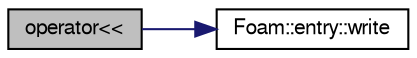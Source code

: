 digraph "operator&lt;&lt;"
{
  bgcolor="transparent";
  edge [fontname="FreeSans",fontsize="10",labelfontname="FreeSans",labelfontsize="10"];
  node [fontname="FreeSans",fontsize="10",shape=record];
  rankdir="LR";
  Node12340 [label="operator\<\<",height=0.2,width=0.4,color="black", fillcolor="grey75", style="filled", fontcolor="black"];
  Node12340 -> Node12341 [color="midnightblue",fontsize="10",style="solid",fontname="FreeSans"];
  Node12341 [label="Foam::entry::write",height=0.2,width=0.4,color="black",URL="$a26022.html#a0f9d681a986a826fac5aed521d41e3b6",tooltip="Write. "];
}
